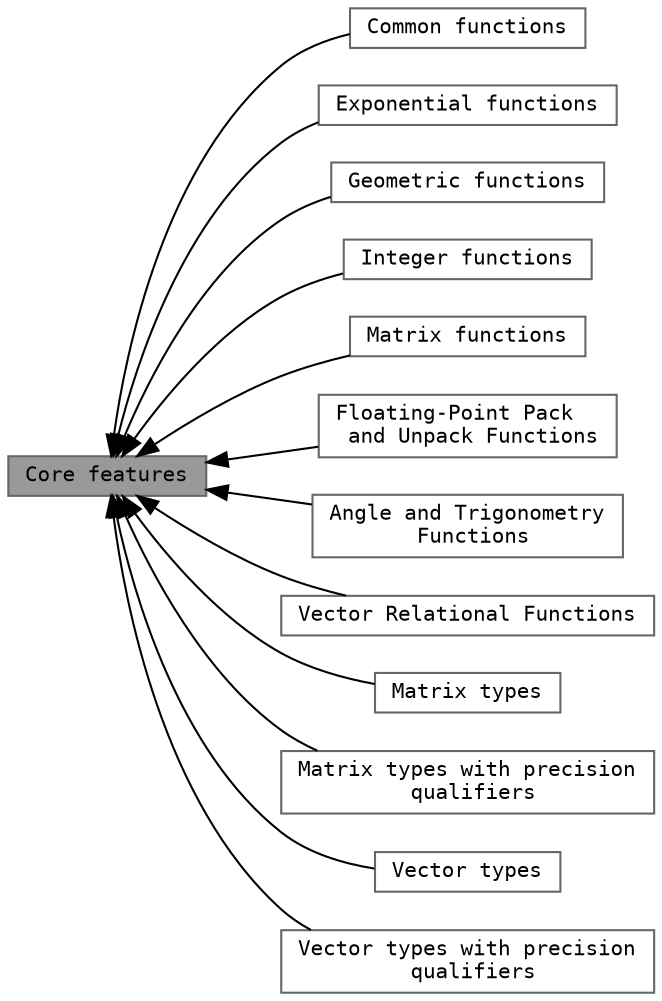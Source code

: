 digraph "Core features"
{
 // LATEX_PDF_SIZE
  bgcolor="transparent";
  edge [fontname=Terminal,fontsize=10,labelfontname=Helvetica,labelfontsize=10];
  node [fontname=Terminal,fontsize=10,shape=box,height=0.2,width=0.4];
  rankdir=LR;
  Node1 [label="Core features",height=0.2,width=0.4,color="gray40", fillcolor="grey60", style="filled", fontcolor="black",tooltip="Features that implement in C++ the GLSL specification as closely as possible."];
  Node2 [label="Common functions",height=0.2,width=0.4,color="grey40", fillcolor="white", style="filled",URL="$group__core__func__common.html",tooltip=" "];
  Node3 [label="Exponential functions",height=0.2,width=0.4,color="grey40", fillcolor="white", style="filled",URL="$group__core__func__exponential.html",tooltip=" "];
  Node4 [label="Geometric functions",height=0.2,width=0.4,color="grey40", fillcolor="white", style="filled",URL="$group__core__func__geometric.html",tooltip=" "];
  Node9 [label="Integer functions",height=0.2,width=0.4,color="grey40", fillcolor="white", style="filled",URL="$group__core__func__integer.html",tooltip=" "];
  Node10 [label="Matrix functions",height=0.2,width=0.4,color="grey40", fillcolor="white", style="filled",URL="$group__core__func__matrix.html",tooltip=" "];
  Node11 [label="Floating-Point Pack\l and Unpack Functions",height=0.2,width=0.4,color="grey40", fillcolor="white", style="filled",URL="$group__core__func__packing.html",tooltip=" "];
  Node12 [label="Angle and Trigonometry\l Functions",height=0.2,width=0.4,color="grey40", fillcolor="white", style="filled",URL="$group__core__func__trigonometric.html",tooltip=" "];
  Node13 [label="Vector Relational Functions",height=0.2,width=0.4,color="grey40", fillcolor="white", style="filled",URL="$group__core__func__vector__relational.html",tooltip=" "];
  Node7 [label="Matrix types",height=0.2,width=0.4,color="grey40", fillcolor="white", style="filled",URL="$group__core__matrix.html",tooltip=" "];
  Node8 [label="Matrix types with precision\l qualifiers",height=0.2,width=0.4,color="grey40", fillcolor="white", style="filled",URL="$group__core__matrix__precision.html",tooltip="Matrix types with precision qualifiers which may result in various precision in term of ULPs."];
  Node5 [label="Vector types",height=0.2,width=0.4,color="grey40", fillcolor="white", style="filled",URL="$group__core__vector.html",tooltip=" "];
  Node6 [label="Vector types with precision\l qualifiers",height=0.2,width=0.4,color="grey40", fillcolor="white", style="filled",URL="$group__core__vector__precision.html",tooltip="Vector types with precision qualifiers which may result in various precision in term of ULPs."];
  Node1->Node2 [shape=plaintext, dir="back", style="solid"];
  Node1->Node3 [shape=plaintext, dir="back", style="solid"];
  Node1->Node4 [shape=plaintext, dir="back", style="solid"];
  Node1->Node5 [shape=plaintext, dir="back", style="solid"];
  Node1->Node6 [shape=plaintext, dir="back", style="solid"];
  Node1->Node7 [shape=plaintext, dir="back", style="solid"];
  Node1->Node8 [shape=plaintext, dir="back", style="solid"];
  Node1->Node9 [shape=plaintext, dir="back", style="solid"];
  Node1->Node10 [shape=plaintext, dir="back", style="solid"];
  Node1->Node11 [shape=plaintext, dir="back", style="solid"];
  Node1->Node12 [shape=plaintext, dir="back", style="solid"];
  Node1->Node13 [shape=plaintext, dir="back", style="solid"];
}
